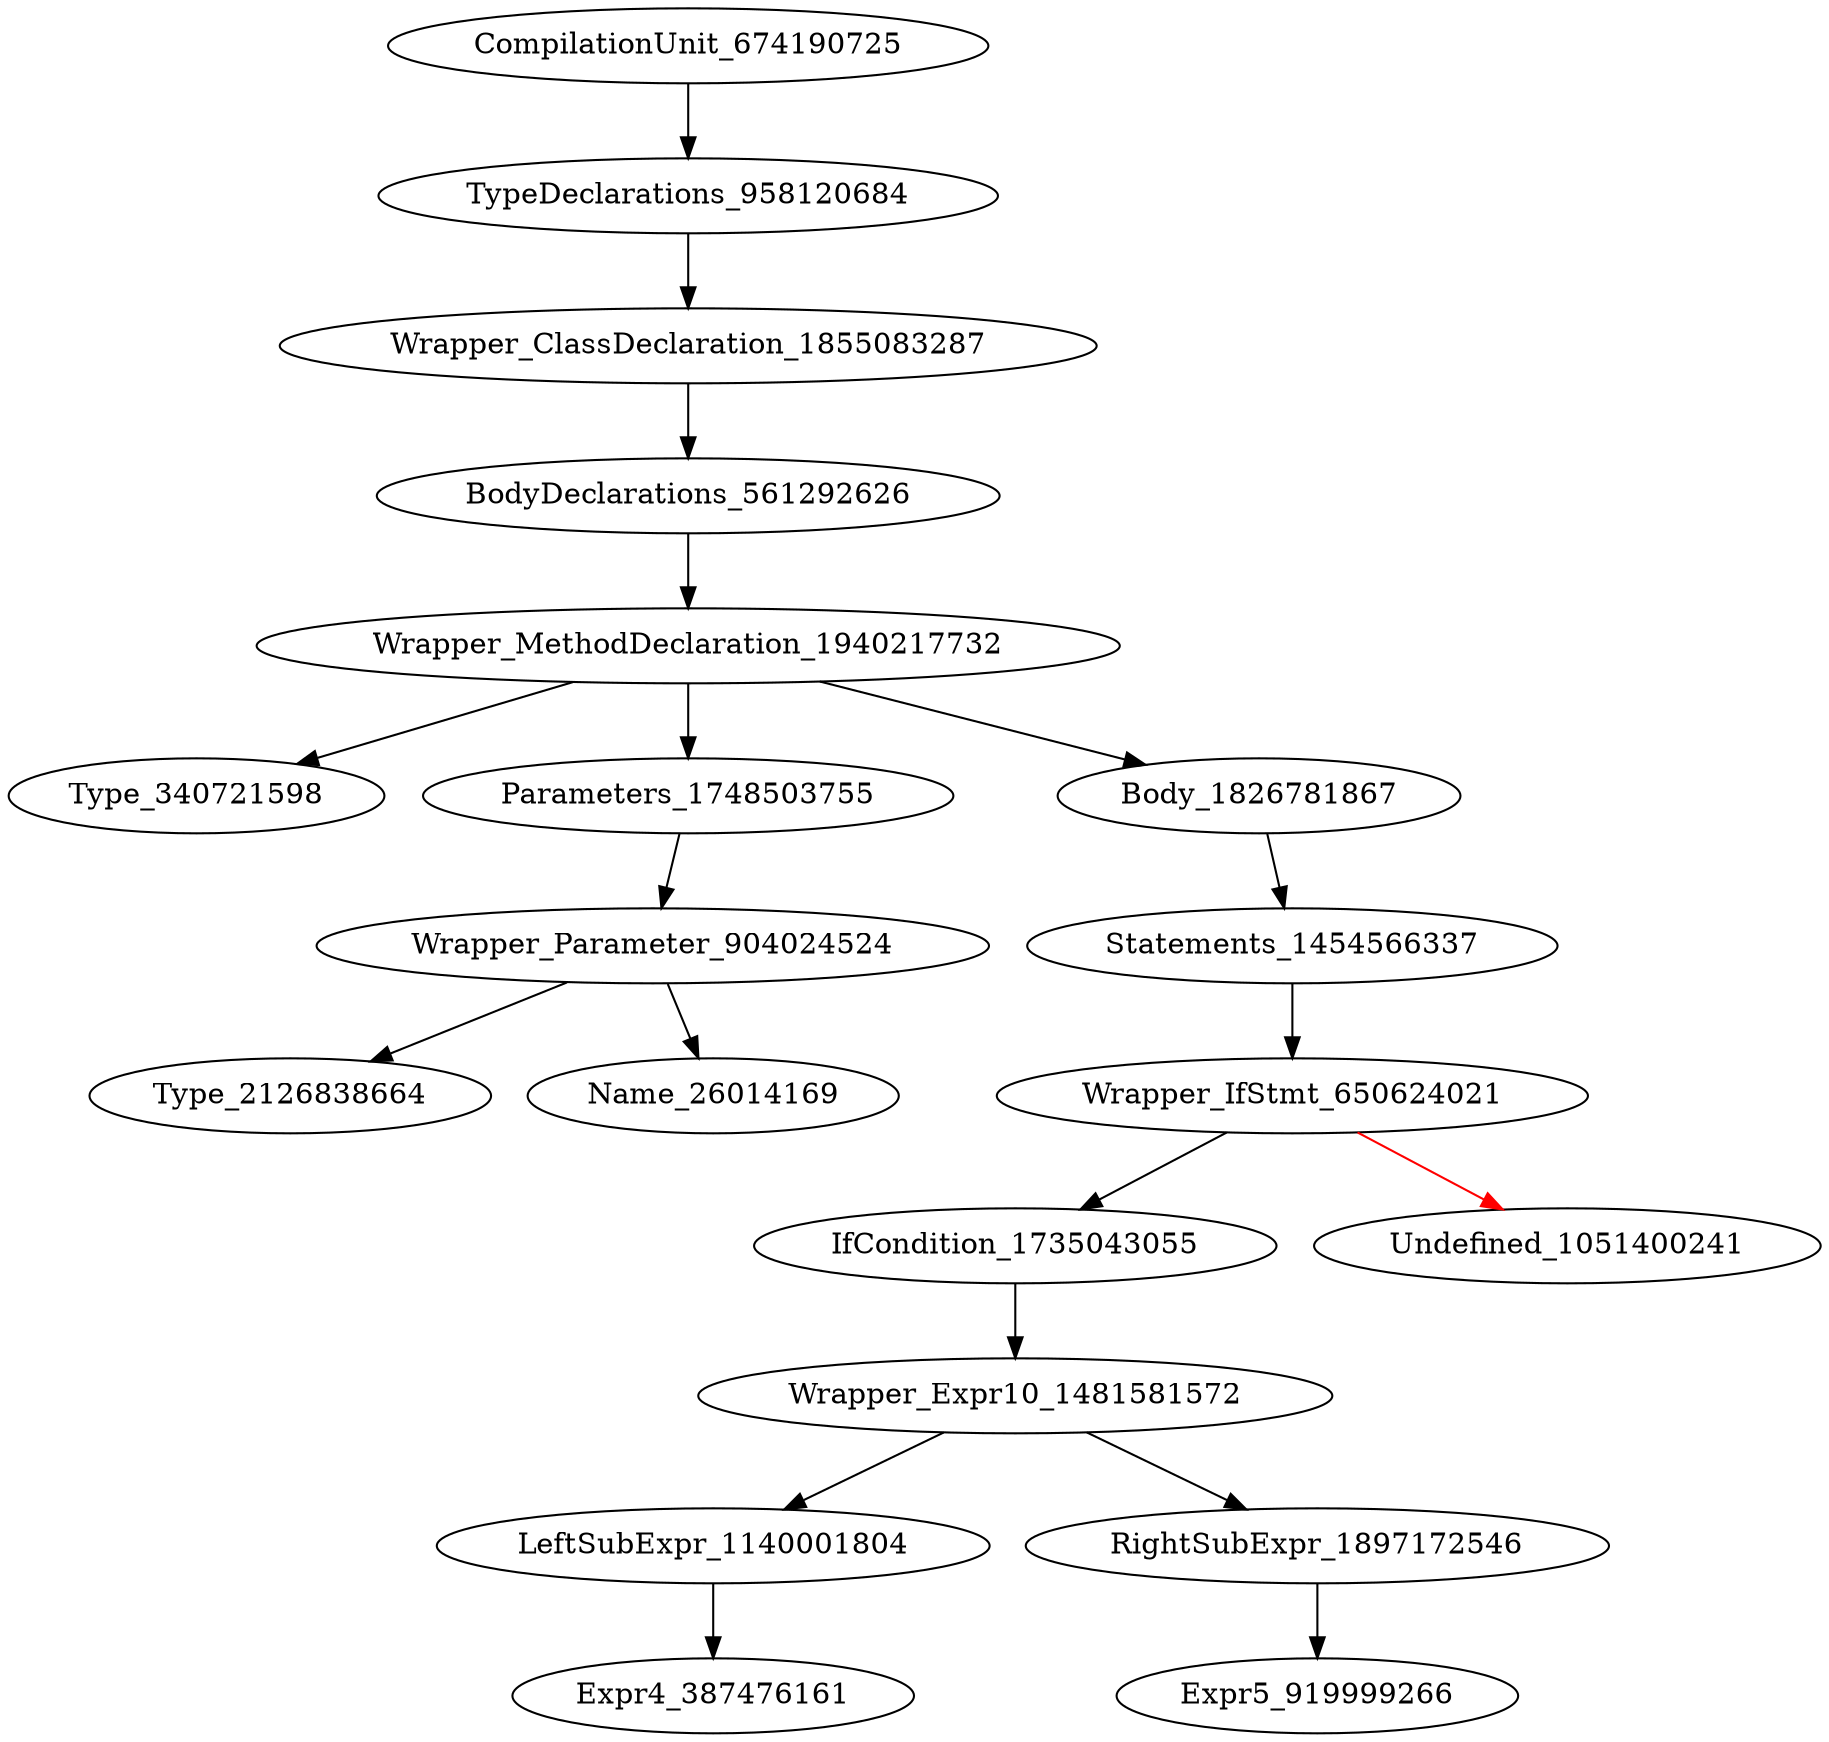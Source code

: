 digraph {
CompilationUnit_674190725 -> TypeDeclarations_958120684
TypeDeclarations_958120684 -> Wrapper_ClassDeclaration_1855083287
Wrapper_ClassDeclaration_1855083287 -> BodyDeclarations_561292626
BodyDeclarations_561292626 -> Wrapper_MethodDeclaration_1940217732
Wrapper_MethodDeclaration_1940217732 -> Type_340721598
Wrapper_MethodDeclaration_1940217732 -> Parameters_1748503755
Wrapper_MethodDeclaration_1940217732 -> Body_1826781867
Parameters_1748503755 -> Wrapper_Parameter_904024524
Body_1826781867 -> Statements_1454566337
Wrapper_Parameter_904024524 -> Type_2126838664
Wrapper_Parameter_904024524 -> Name_26014169
Statements_1454566337 -> Wrapper_IfStmt_650624021
Wrapper_IfStmt_650624021 -> IfCondition_1735043055
Wrapper_IfStmt_650624021 -> Undefined_1051400241 [color = red] 
IfCondition_1735043055 -> Wrapper_Expr10_1481581572
Wrapper_Expr10_1481581572 -> LeftSubExpr_1140001804
Wrapper_Expr10_1481581572 -> RightSubExpr_1897172546
LeftSubExpr_1140001804 -> Expr4_387476161
RightSubExpr_1897172546 -> Expr5_919999266
}